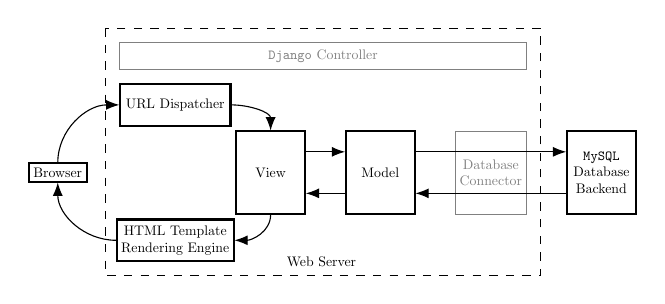
%\usetikzlibrary{positioning}
%\usetikzlibrary{calc}
%\usetikzlibrary{arrows.meta}

\begin{tikzpicture}[
	scale=0.5, 
	every node/.style={transform shape},
	%
	% --- Regular Styles ---
	%
	regular/.style = {draw=black, align=center, thick},
	regular_wide/.style = {draw=black, align=center, minimum width=8em, minimum height = 3 em, thick},
	regular_high/.style = {draw=black, align=center, minimum width = 5em, minimum height=6em, thick},
	%
	% --- Shaded Styles ---
	%
	shaded/.style = {draw=gray, color=gray, align=center},
	shaded_high/.style = {draw=gray, color=gray, align=center, minimum width = 5em, minimum height=6em},
	%
	% --- Arrow Styles ---
	%
	better_arrow/.style = {->, -Latex}
]

	\node (_anchor_){};

	\node [regular, left = 6em of _anchor_] 
		(browser) {Browser};

	\node [regular_wide, above  = 3em of _anchor_] 
		(dispatcher) {URL Dispatcher};

	\node [regular_wide, below = 3em of _anchor_] 
		(template) {HTML Template \\ Rendering Engine};

	\node [regular_high, right = 4em of _anchor_]
		(view) {View};

	\node [regular_high, right = of view]
		(model){Model};

	\node [shaded_high, right = of model]
		(db_connector){Database \\ Connector};

	\node [regular_high, right = of db_connector]
		(db_backend){\texttt{MySQL} \\ Database \\ Backend}; 

	\draw[shaded] let 
		\p1 = (dispatcher.west),
		\p2 = (db_connector.east),
		\p3 = ($ (dispatcher.north) + (0em, 1em) $),
		\p4 = ($ (dispatcher.north) + (0em, 3em) $)
	in
	 (\x1, \y3) rectangle (\x2, \y4) node[pos=.5] {\texttt{Django} Controller};

	\coordinate (shift_up) at (0 em, 1.5 em);
	\coordinate (shift_down) at (0 em, -1.5 em);

	\path[better_arrow](browser) edge [out = north, in = west] (dispatcher);
	\path[better_arrow](dispatcher) edge [out = east, in = north] (view);

	\path[better_arrow]($ (view.east) + (shift_up) $) edge ($ (model.west)  +  (shift_up) $);
	\path[better_arrow]($ (model.east) + (shift_up) $) edge ($ (db_backend.west)  +  (shift_up) $);

	\path[better_arrow]($ (db_backend.west) + (shift_down) $) edge ($ (model.east)  +  (shift_down) $);
	\path[better_arrow]($ (model.west) + (shift_down) $) edge ($ (view.east)  +  (shift_down) $);

	\path[better_arrow](view) edge[out=south, in = east] (template);
	\path[better_arrow](template) edge [out = west, in = south] (browser);

	\draw[dashed] let 
		\p1 = (template.south),
		\p2 = (db_connector.east)
	in
	($ (dispatcher.north west) + (-1em, 4em) $) rectangle ($ (\x2, \y1) + (1em, -1em) $);

	\draw let 
		\p1 = ($ 0.5*(template.west) + 0.5*(db_connector.east) $),
		\p2 = (template.south)
	in
	 (\x1, \y2) node{Web Server};

\end{tikzpicture}